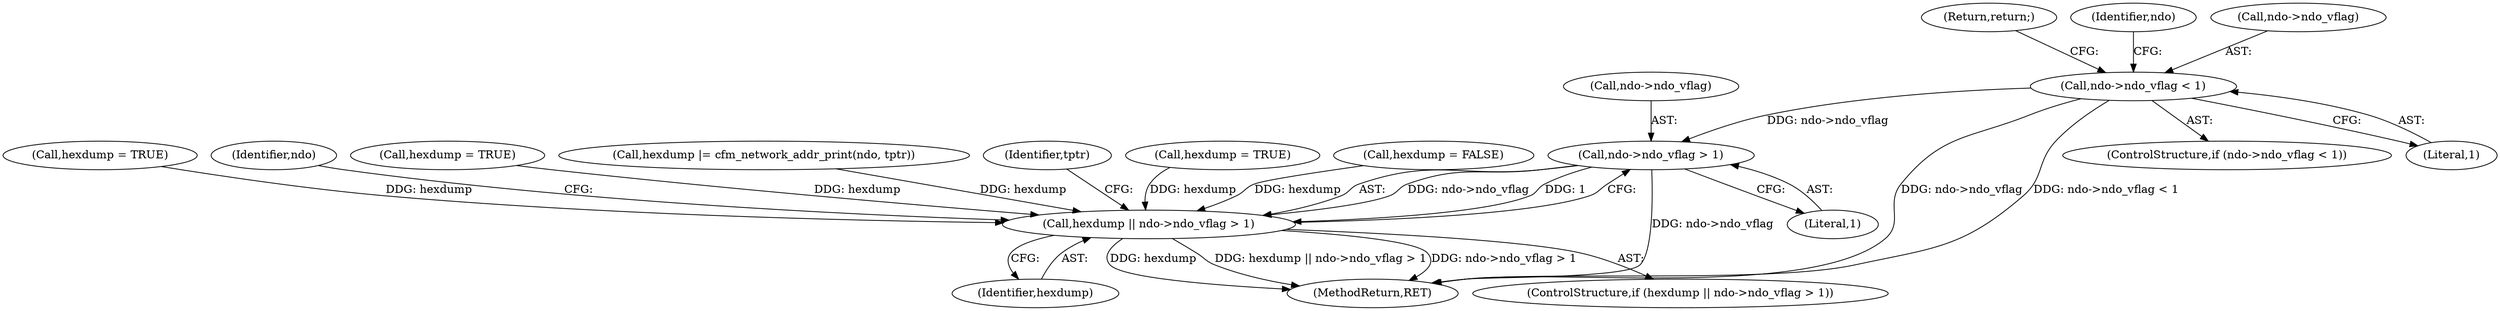 digraph "0_tcpdump_5d340a5ca6e420a70297cdbdf777333f18bfdab7_0@pointer" {
"1000211" [label="(Call,ndo->ndo_vflag < 1)"];
"1001152" [label="(Call,ndo->ndo_vflag > 1)"];
"1001150" [label="(Call,hexdump || ndo->ndo_vflag > 1)"];
"1001152" [label="(Call,ndo->ndo_vflag > 1)"];
"1000217" [label="(Return,return;)"];
"1001145" [label="(Call,hexdump = TRUE)"];
"1000211" [label="(Call,ndo->ndo_vflag < 1)"];
"1001158" [label="(Identifier,ndo)"];
"1001153" [label="(Call,ndo->ndo_vflag)"];
"1001151" [label="(Identifier,hexdump)"];
"1000220" [label="(Identifier,ndo)"];
"1000937" [label="(Call,hexdump = TRUE)"];
"1001024" [label="(Call,hexdump |= cfm_network_addr_print(ndo, tptr))"];
"1001180" [label="(MethodReturn,RET)"];
"1000210" [label="(ControlStructure,if (ndo->ndo_vflag < 1))"];
"1001163" [label="(Identifier,tptr)"];
"1001043" [label="(Call,hexdump = TRUE)"];
"1000852" [label="(Call,hexdump = FALSE)"];
"1001149" [label="(ControlStructure,if (hexdump || ndo->ndo_vflag > 1))"];
"1001156" [label="(Literal,1)"];
"1001150" [label="(Call,hexdump || ndo->ndo_vflag > 1)"];
"1000212" [label="(Call,ndo->ndo_vflag)"];
"1000215" [label="(Literal,1)"];
"1000211" -> "1000210"  [label="AST: "];
"1000211" -> "1000215"  [label="CFG: "];
"1000212" -> "1000211"  [label="AST: "];
"1000215" -> "1000211"  [label="AST: "];
"1000217" -> "1000211"  [label="CFG: "];
"1000220" -> "1000211"  [label="CFG: "];
"1000211" -> "1001180"  [label="DDG: ndo->ndo_vflag"];
"1000211" -> "1001180"  [label="DDG: ndo->ndo_vflag < 1"];
"1000211" -> "1001152"  [label="DDG: ndo->ndo_vflag"];
"1001152" -> "1001150"  [label="AST: "];
"1001152" -> "1001156"  [label="CFG: "];
"1001153" -> "1001152"  [label="AST: "];
"1001156" -> "1001152"  [label="AST: "];
"1001150" -> "1001152"  [label="CFG: "];
"1001152" -> "1001180"  [label="DDG: ndo->ndo_vflag"];
"1001152" -> "1001150"  [label="DDG: ndo->ndo_vflag"];
"1001152" -> "1001150"  [label="DDG: 1"];
"1001150" -> "1001149"  [label="AST: "];
"1001150" -> "1001151"  [label="CFG: "];
"1001151" -> "1001150"  [label="AST: "];
"1001158" -> "1001150"  [label="CFG: "];
"1001163" -> "1001150"  [label="CFG: "];
"1001150" -> "1001180"  [label="DDG: hexdump"];
"1001150" -> "1001180"  [label="DDG: hexdump || ndo->ndo_vflag > 1"];
"1001150" -> "1001180"  [label="DDG: ndo->ndo_vflag > 1"];
"1001043" -> "1001150"  [label="DDG: hexdump"];
"1000852" -> "1001150"  [label="DDG: hexdump"];
"1000937" -> "1001150"  [label="DDG: hexdump"];
"1001145" -> "1001150"  [label="DDG: hexdump"];
"1001024" -> "1001150"  [label="DDG: hexdump"];
}

